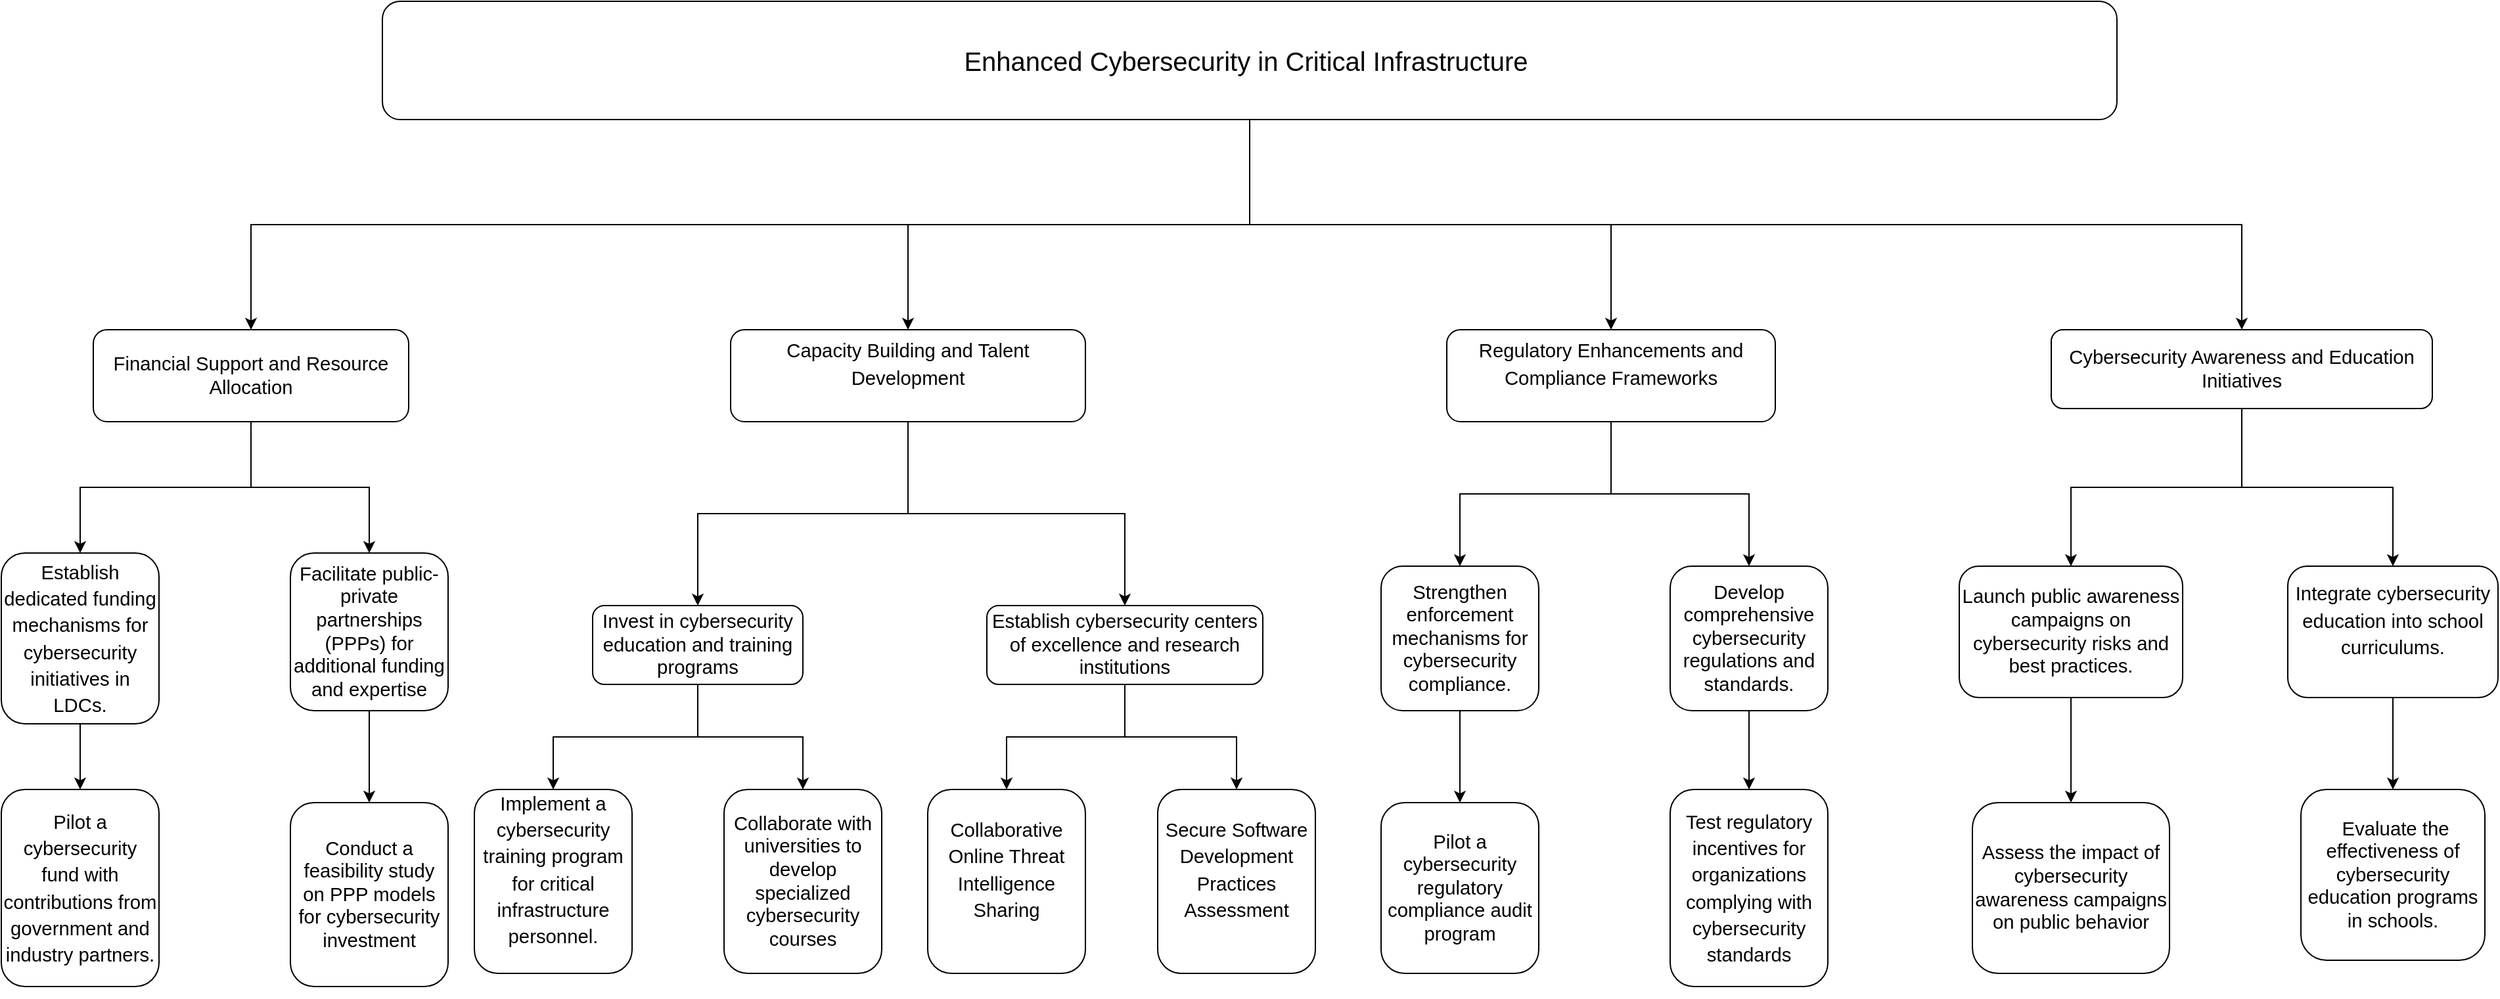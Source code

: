 <mxfile version="24.4.0" type="github">
  <diagram name="Page-1" id="qbcw0_QGkUB2L4nBPmKO">
    <mxGraphModel dx="1678" dy="481" grid="1" gridSize="10" guides="1" tooltips="1" connect="1" arrows="1" fold="1" page="1" pageScale="1" pageWidth="850" pageHeight="1100" background="none" math="0" shadow="0">
      <root>
        <mxCell id="0" />
        <mxCell id="1" parent="0" />
        <mxCell id="e39YhttfQh6g9qLsBfuA-8" value="" style="edgeStyle=orthogonalEdgeStyle;rounded=0;orthogonalLoop=1;jettySize=auto;html=1;" edge="1" parent="1" source="e39YhttfQh6g9qLsBfuA-2" target="e39YhttfQh6g9qLsBfuA-7">
          <mxGeometry relative="1" as="geometry" />
        </mxCell>
        <mxCell id="e39YhttfQh6g9qLsBfuA-10" value="" style="edgeStyle=orthogonalEdgeStyle;rounded=0;orthogonalLoop=1;jettySize=auto;html=1;" edge="1" parent="1" source="e39YhttfQh6g9qLsBfuA-2" target="e39YhttfQh6g9qLsBfuA-9">
          <mxGeometry relative="1" as="geometry" />
        </mxCell>
        <mxCell id="e39YhttfQh6g9qLsBfuA-14" value="" style="edgeStyle=orthogonalEdgeStyle;rounded=0;orthogonalLoop=1;jettySize=auto;html=1;" edge="1" parent="1" source="e39YhttfQh6g9qLsBfuA-2" target="e39YhttfQh6g9qLsBfuA-13">
          <mxGeometry relative="1" as="geometry" />
        </mxCell>
        <mxCell id="e39YhttfQh6g9qLsBfuA-20" value="" style="edgeStyle=orthogonalEdgeStyle;rounded=0;orthogonalLoop=1;jettySize=auto;html=1;" edge="1" parent="1" source="e39YhttfQh6g9qLsBfuA-2" target="e39YhttfQh6g9qLsBfuA-19">
          <mxGeometry relative="1" as="geometry" />
        </mxCell>
        <mxCell id="e39YhttfQh6g9qLsBfuA-2" value="&lt;span id=&quot;docs-internal-guid-f4f1dec3-7fff-86c7-fe9e-d08dac1e3e18&quot; style=&quot;font-size: 20px;&quot;&gt;&lt;span style=&quot;font-size: 20px; font-family: Arial, sans-serif; background-color: transparent; font-variant-numeric: normal; font-variant-east-asian: normal; font-variant-alternates: normal; font-variant-position: normal; vertical-align: baseline; white-space-collapse: preserve;&quot;&gt;Enhanced Cybersecurity in Critical Infrastructure &lt;/span&gt;&lt;/span&gt;" style="whiteSpace=wrap;html=1;gradientDirection=east;rounded=1;fontSize=20;" vertex="1" parent="1">
          <mxGeometry x="-550" y="30" width="1320" height="90" as="geometry" />
        </mxCell>
        <mxCell id="e39YhttfQh6g9qLsBfuA-34" value="" style="edgeStyle=orthogonalEdgeStyle;rounded=0;orthogonalLoop=1;jettySize=auto;html=1;" edge="1" parent="1" source="e39YhttfQh6g9qLsBfuA-7" target="e39YhttfQh6g9qLsBfuA-33">
          <mxGeometry relative="1" as="geometry" />
        </mxCell>
        <mxCell id="e39YhttfQh6g9qLsBfuA-36" value="" style="edgeStyle=orthogonalEdgeStyle;rounded=0;orthogonalLoop=1;jettySize=auto;html=1;" edge="1" parent="1" source="e39YhttfQh6g9qLsBfuA-7" target="e39YhttfQh6g9qLsBfuA-35">
          <mxGeometry relative="1" as="geometry" />
        </mxCell>
        <mxCell id="e39YhttfQh6g9qLsBfuA-7" value="&lt;span id=&quot;docs-internal-guid-b18fc274-7fff-4afe-53f8-195ce8988570&quot;&gt;&lt;p style=&quot;line-height:1.38;margin-top:0pt;margin-bottom:0pt;&quot; dir=&quot;ltr&quot;&gt;&lt;span style=&quot;font-size: 11pt; font-family: Arial, sans-serif; background-color: transparent; font-variant-numeric: normal; font-variant-east-asian: normal; font-variant-alternates: normal; font-variant-position: normal; vertical-align: baseline; white-space-collapse: preserve;&quot;&gt;Regulatory Enhancements and Compliance Frameworks&lt;/span&gt;&lt;/p&gt;&lt;div&gt;&lt;span style=&quot;font-size: 11pt; font-family: Arial, sans-serif; background-color: transparent; font-variant-numeric: normal; font-variant-east-asian: normal; font-variant-alternates: normal; font-variant-position: normal; vertical-align: baseline; white-space-collapse: preserve;&quot;&gt;&lt;br&gt;&lt;/span&gt;&lt;/div&gt;&lt;/span&gt;" style="whiteSpace=wrap;html=1;gradientDirection=east;rounded=1;" vertex="1" parent="1">
          <mxGeometry x="260" y="280" width="250" height="70" as="geometry" />
        </mxCell>
        <mxCell id="e39YhttfQh6g9qLsBfuA-50" value="" style="edgeStyle=orthogonalEdgeStyle;rounded=0;orthogonalLoop=1;jettySize=auto;html=1;" edge="1" parent="1" source="e39YhttfQh6g9qLsBfuA-9" target="e39YhttfQh6g9qLsBfuA-49">
          <mxGeometry relative="1" as="geometry" />
        </mxCell>
        <mxCell id="e39YhttfQh6g9qLsBfuA-52" value="" style="edgeStyle=orthogonalEdgeStyle;rounded=0;orthogonalLoop=1;jettySize=auto;html=1;" edge="1" parent="1" source="e39YhttfQh6g9qLsBfuA-9" target="e39YhttfQh6g9qLsBfuA-51">
          <mxGeometry relative="1" as="geometry" />
        </mxCell>
        <mxCell id="e39YhttfQh6g9qLsBfuA-9" value="&lt;span id=&quot;docs-internal-guid-cc9d6333-7fff-6a8c-3ab8-d3a8226ca76d&quot;&gt;&lt;span style=&quot;font-size: 11pt; font-family: Arial, sans-serif; background-color: transparent; font-variant-numeric: normal; font-variant-east-asian: normal; font-variant-alternates: normal; font-variant-position: normal; vertical-align: baseline; white-space-collapse: preserve;&quot;&gt;Financial Support and Resource Allocation&lt;/span&gt;&lt;/span&gt;" style="whiteSpace=wrap;html=1;gradientDirection=east;rounded=1;" vertex="1" parent="1">
          <mxGeometry x="-770" y="280" width="240" height="70" as="geometry" />
        </mxCell>
        <mxCell id="e39YhttfQh6g9qLsBfuA-42" value="" style="edgeStyle=orthogonalEdgeStyle;rounded=0;orthogonalLoop=1;jettySize=auto;html=1;" edge="1" parent="1" source="e39YhttfQh6g9qLsBfuA-13" target="e39YhttfQh6g9qLsBfuA-41">
          <mxGeometry relative="1" as="geometry" />
        </mxCell>
        <mxCell id="e39YhttfQh6g9qLsBfuA-44" value="" style="edgeStyle=orthogonalEdgeStyle;rounded=0;orthogonalLoop=1;jettySize=auto;html=1;" edge="1" parent="1" source="e39YhttfQh6g9qLsBfuA-13" target="e39YhttfQh6g9qLsBfuA-43">
          <mxGeometry relative="1" as="geometry" />
        </mxCell>
        <mxCell id="e39YhttfQh6g9qLsBfuA-13" value="&lt;span id=&quot;docs-internal-guid-c67d08ce-7fff-69de-2ffb-74023b6b5d5c&quot;&gt;&lt;span style=&quot;font-size: 11pt; font-family: Arial, sans-serif; background-color: transparent; font-variant-numeric: normal; font-variant-east-asian: normal; font-variant-alternates: normal; font-variant-position: normal; vertical-align: baseline; white-space-collapse: preserve;&quot;&gt;Cybersecurity Awareness and Education Initiatives&lt;/span&gt;&lt;/span&gt;" style="whiteSpace=wrap;html=1;gradientDirection=east;rounded=1;" vertex="1" parent="1">
          <mxGeometry x="720" y="280" width="290" height="60" as="geometry" />
        </mxCell>
        <mxCell id="e39YhttfQh6g9qLsBfuA-22" value="" style="edgeStyle=orthogonalEdgeStyle;rounded=0;orthogonalLoop=1;jettySize=auto;html=1;" edge="1" parent="1" source="e39YhttfQh6g9qLsBfuA-19" target="e39YhttfQh6g9qLsBfuA-21">
          <mxGeometry relative="1" as="geometry" />
        </mxCell>
        <mxCell id="e39YhttfQh6g9qLsBfuA-24" value="" style="edgeStyle=orthogonalEdgeStyle;rounded=0;orthogonalLoop=1;jettySize=auto;html=1;" edge="1" parent="1" source="e39YhttfQh6g9qLsBfuA-19" target="e39YhttfQh6g9qLsBfuA-23">
          <mxGeometry relative="1" as="geometry" />
        </mxCell>
        <mxCell id="e39YhttfQh6g9qLsBfuA-19" value="&lt;span id=&quot;docs-internal-guid-990a0c09-7fff-07dc-5c46-0e6442948d26&quot;&gt;&lt;p style=&quot;line-height:1.38;margin-top:0pt;margin-bottom:0pt;&quot; dir=&quot;ltr&quot;&gt;&lt;span style=&quot;font-size: 11pt; font-family: Arial, sans-serif; background-color: transparent; font-variant-numeric: normal; font-variant-east-asian: normal; font-variant-alternates: normal; font-variant-position: normal; vertical-align: baseline; white-space-collapse: preserve;&quot;&gt;Capacity Building and Talent Development&lt;/span&gt;&lt;/p&gt;&lt;div&gt;&lt;span style=&quot;font-size: 11pt; font-family: Arial, sans-serif; background-color: transparent; font-variant-numeric: normal; font-variant-east-asian: normal; font-variant-alternates: normal; font-variant-position: normal; vertical-align: baseline; white-space-collapse: preserve;&quot;&gt;&lt;br&gt;&lt;/span&gt;&lt;/div&gt;&lt;/span&gt;" style="whiteSpace=wrap;html=1;gradientDirection=east;rounded=1;" vertex="1" parent="1">
          <mxGeometry x="-285" y="280" width="270" height="70" as="geometry" />
        </mxCell>
        <mxCell id="e39YhttfQh6g9qLsBfuA-26" value="" style="edgeStyle=orthogonalEdgeStyle;rounded=0;orthogonalLoop=1;jettySize=auto;html=1;" edge="1" parent="1" source="e39YhttfQh6g9qLsBfuA-21" target="e39YhttfQh6g9qLsBfuA-25">
          <mxGeometry relative="1" as="geometry" />
        </mxCell>
        <mxCell id="e39YhttfQh6g9qLsBfuA-28" value="" style="edgeStyle=orthogonalEdgeStyle;rounded=0;orthogonalLoop=1;jettySize=auto;html=1;" edge="1" parent="1" source="e39YhttfQh6g9qLsBfuA-21" target="e39YhttfQh6g9qLsBfuA-27">
          <mxGeometry relative="1" as="geometry" />
        </mxCell>
        <mxCell id="e39YhttfQh6g9qLsBfuA-21" value="&lt;span id=&quot;docs-internal-guid-485b95d7-7fff-4483-19b6-c63915ce63f2&quot;&gt;&lt;span style=&quot;font-size: 11pt; font-family: Arial, sans-serif; background-color: transparent; font-variant-numeric: normal; font-variant-east-asian: normal; font-variant-alternates: normal; font-variant-position: normal; vertical-align: baseline; white-space-collapse: preserve;&quot;&gt;Invest in cybersecurity education and training programs&lt;/span&gt;&lt;/span&gt;" style="whiteSpace=wrap;html=1;gradientDirection=east;rounded=1;" vertex="1" parent="1">
          <mxGeometry x="-390" y="490" width="160" height="60" as="geometry" />
        </mxCell>
        <mxCell id="e39YhttfQh6g9qLsBfuA-30" value="" style="edgeStyle=orthogonalEdgeStyle;rounded=0;orthogonalLoop=1;jettySize=auto;html=1;" edge="1" parent="1" source="e39YhttfQh6g9qLsBfuA-23" target="e39YhttfQh6g9qLsBfuA-29">
          <mxGeometry relative="1" as="geometry" />
        </mxCell>
        <mxCell id="e39YhttfQh6g9qLsBfuA-32" value="" style="edgeStyle=orthogonalEdgeStyle;rounded=0;orthogonalLoop=1;jettySize=auto;html=1;" edge="1" parent="1" source="e39YhttfQh6g9qLsBfuA-23" target="e39YhttfQh6g9qLsBfuA-31">
          <mxGeometry relative="1" as="geometry" />
        </mxCell>
        <mxCell id="e39YhttfQh6g9qLsBfuA-23" value="&lt;span id=&quot;docs-internal-guid-18b46ba3-7fff-d74f-bfe8-685734410107&quot;&gt;&lt;span style=&quot;font-size: 11pt; font-family: Arial, sans-serif; background-color: transparent; font-variant-numeric: normal; font-variant-east-asian: normal; font-variant-alternates: normal; font-variant-position: normal; vertical-align: baseline; white-space-collapse: preserve;&quot;&gt;Establish cybersecurity centers of excellence and research institutions&lt;/span&gt;&lt;/span&gt;" style="whiteSpace=wrap;html=1;gradientDirection=east;rounded=1;" vertex="1" parent="1">
          <mxGeometry x="-90" y="490" width="210" height="60" as="geometry" />
        </mxCell>
        <mxCell id="e39YhttfQh6g9qLsBfuA-25" value="&lt;span id=&quot;docs-internal-guid-861550bc-7fff-abbb-05d8-247e7f832565&quot;&gt;&lt;p style=&quot;line-height:1.38;margin-top:0pt;margin-bottom:0pt;&quot; dir=&quot;ltr&quot;&gt;&lt;span style=&quot;font-size: 11pt; font-family: Arial, sans-serif; background-color: transparent; font-variant-numeric: normal; font-variant-east-asian: normal; font-variant-alternates: normal; font-variant-position: normal; vertical-align: baseline; white-space-collapse: preserve;&quot;&gt;Implement a cybersecurity training program for critical infrastructure personnel.&lt;/span&gt;&lt;/p&gt;&lt;div&gt;&lt;span style=&quot;font-size: 11pt; font-family: Arial, sans-serif; background-color: transparent; font-variant-numeric: normal; font-variant-east-asian: normal; font-variant-alternates: normal; font-variant-position: normal; vertical-align: baseline; white-space-collapse: preserve;&quot;&gt;&lt;br&gt;&lt;/span&gt;&lt;/div&gt;&lt;/span&gt;" style="whiteSpace=wrap;html=1;gradientDirection=east;rounded=1;" vertex="1" parent="1">
          <mxGeometry x="-480" y="630" width="120" height="140" as="geometry" />
        </mxCell>
        <mxCell id="e39YhttfQh6g9qLsBfuA-27" value="&lt;span id=&quot;docs-internal-guid-a274a397-7fff-2ead-f305-4d36a65ef558&quot;&gt;&lt;span style=&quot;font-size: 11pt; font-family: Arial, sans-serif; background-color: transparent; font-variant-numeric: normal; font-variant-east-asian: normal; font-variant-alternates: normal; font-variant-position: normal; vertical-align: baseline; white-space-collapse: preserve;&quot;&gt;Collaborate with universities to develop specialized cybersecurity courses&lt;/span&gt;&lt;/span&gt;" style="whiteSpace=wrap;html=1;gradientDirection=east;rounded=1;" vertex="1" parent="1">
          <mxGeometry x="-290" y="630" width="120" height="140" as="geometry" />
        </mxCell>
        <mxCell id="e39YhttfQh6g9qLsBfuA-29" value="&lt;span id=&quot;docs-internal-guid-a18de563-7fff-5fc9-9cf2-ea263a337493&quot;&gt;&lt;p style=&quot;line-height:1.38;margin-top:0pt;margin-bottom:0pt;&quot; dir=&quot;ltr&quot;&gt;&lt;span style=&quot;font-size: 11pt; font-family: Arial, sans-serif; background-color: transparent; font-variant-numeric: normal; font-variant-east-asian: normal; font-variant-alternates: normal; font-variant-position: normal; vertical-align: baseline; white-space-collapse: preserve;&quot;&gt;Collaborative Online Threat Intelligence Sharing&lt;/span&gt;&lt;/p&gt;&lt;div&gt;&lt;span style=&quot;font-size: 11pt; font-family: Arial, sans-serif; background-color: transparent; font-variant-numeric: normal; font-variant-east-asian: normal; font-variant-alternates: normal; font-variant-position: normal; vertical-align: baseline; white-space-collapse: preserve;&quot;&gt;&lt;br&gt;&lt;/span&gt;&lt;/div&gt;&lt;/span&gt;" style="whiteSpace=wrap;html=1;gradientDirection=east;rounded=1;" vertex="1" parent="1">
          <mxGeometry x="-135" y="630" width="120" height="140" as="geometry" />
        </mxCell>
        <mxCell id="e39YhttfQh6g9qLsBfuA-31" value="&lt;span id=&quot;docs-internal-guid-934dd741-7fff-ac54-7cf5-09e80a9506ce&quot;&gt;&lt;p style=&quot;line-height:1.38;margin-top:0pt;margin-bottom:0pt;&quot; dir=&quot;ltr&quot;&gt;&lt;span style=&quot;font-size: 11pt; font-family: Arial, sans-serif; background-color: transparent; font-variant-numeric: normal; font-variant-east-asian: normal; font-variant-alternates: normal; font-variant-position: normal; vertical-align: baseline; white-space-collapse: preserve;&quot;&gt;Secure Software Development Practices Assessment&lt;/span&gt;&lt;/p&gt;&lt;div&gt;&lt;span style=&quot;font-size: 11pt; font-family: Arial, sans-serif; background-color: transparent; font-variant-numeric: normal; font-variant-east-asian: normal; font-variant-alternates: normal; font-variant-position: normal; vertical-align: baseline; white-space-collapse: preserve;&quot;&gt;&lt;br&gt;&lt;/span&gt;&lt;/div&gt;&lt;/span&gt;" style="whiteSpace=wrap;html=1;gradientDirection=east;rounded=1;" vertex="1" parent="1">
          <mxGeometry x="40" y="630" width="120" height="140" as="geometry" />
        </mxCell>
        <mxCell id="e39YhttfQh6g9qLsBfuA-38" value="" style="edgeStyle=orthogonalEdgeStyle;rounded=0;orthogonalLoop=1;jettySize=auto;html=1;" edge="1" parent="1" source="e39YhttfQh6g9qLsBfuA-33" target="e39YhttfQh6g9qLsBfuA-37">
          <mxGeometry relative="1" as="geometry" />
        </mxCell>
        <mxCell id="e39YhttfQh6g9qLsBfuA-33" value="&lt;span id=&quot;docs-internal-guid-ed263192-7fff-3666-211a-55636b847bee&quot;&gt;&lt;span style=&quot;font-size: 11pt; font-family: Arial, sans-serif; background-color: transparent; font-variant-numeric: normal; font-variant-east-asian: normal; font-variant-alternates: normal; font-variant-position: normal; vertical-align: baseline; white-space-collapse: preserve;&quot;&gt;Strengthen enforcement mechanisms for cybersecurity compliance.&lt;/span&gt;&lt;/span&gt;" style="whiteSpace=wrap;html=1;gradientDirection=east;rounded=1;" vertex="1" parent="1">
          <mxGeometry x="210" y="460" width="120" height="110" as="geometry" />
        </mxCell>
        <mxCell id="e39YhttfQh6g9qLsBfuA-40" value="" style="edgeStyle=orthogonalEdgeStyle;rounded=0;orthogonalLoop=1;jettySize=auto;html=1;" edge="1" parent="1" source="e39YhttfQh6g9qLsBfuA-35" target="e39YhttfQh6g9qLsBfuA-39">
          <mxGeometry relative="1" as="geometry" />
        </mxCell>
        <mxCell id="e39YhttfQh6g9qLsBfuA-35" value="&lt;span id=&quot;docs-internal-guid-513995c7-7fff-01c9-d99b-1a55456af1bd&quot;&gt;&lt;span style=&quot;font-size: 11pt; font-family: Arial, sans-serif; background-color: transparent; font-variant-numeric: normal; font-variant-east-asian: normal; font-variant-alternates: normal; font-variant-position: normal; vertical-align: baseline; white-space-collapse: preserve;&quot;&gt;Develop comprehensive cybersecurity regulations and standards.&lt;/span&gt;&lt;/span&gt;" style="whiteSpace=wrap;html=1;gradientDirection=east;rounded=1;" vertex="1" parent="1">
          <mxGeometry x="430" y="460" width="120" height="110" as="geometry" />
        </mxCell>
        <mxCell id="e39YhttfQh6g9qLsBfuA-37" value="&lt;span id=&quot;docs-internal-guid-ce5683f2-7fff-e18b-a923-ddcb51da9e7b&quot;&gt;&lt;span style=&quot;font-size: 11pt; font-family: Arial, sans-serif; background-color: transparent; font-variant-numeric: normal; font-variant-east-asian: normal; font-variant-alternates: normal; font-variant-position: normal; vertical-align: baseline; white-space-collapse: preserve;&quot;&gt;Pilot a cybersecurity regulatory compliance audit program&lt;/span&gt;&lt;/span&gt;" style="whiteSpace=wrap;html=1;gradientDirection=east;rounded=1;" vertex="1" parent="1">
          <mxGeometry x="210" y="640" width="120" height="130" as="geometry" />
        </mxCell>
        <mxCell id="e39YhttfQh6g9qLsBfuA-39" value="&lt;span id=&quot;docs-internal-guid-d0e1a502-7fff-ab43-f309-67176f202d0d&quot;&gt;&lt;p style=&quot;line-height:1.38;margin-top:0pt;margin-bottom:0pt;&quot; dir=&quot;ltr&quot;&gt;&lt;span style=&quot;font-size: 11pt; font-family: Arial, sans-serif; background-color: transparent; font-variant-numeric: normal; font-variant-east-asian: normal; font-variant-alternates: normal; font-variant-position: normal; vertical-align: baseline; white-space-collapse: preserve;&quot;&gt;Test regulatory incentives for organizations complying with cybersecurity standards&lt;/span&gt;&lt;/p&gt;&lt;/span&gt;" style="whiteSpace=wrap;html=1;gradientDirection=east;rounded=1;" vertex="1" parent="1">
          <mxGeometry x="430" y="630" width="120" height="150" as="geometry" />
        </mxCell>
        <mxCell id="e39YhttfQh6g9qLsBfuA-46" value="" style="edgeStyle=orthogonalEdgeStyle;rounded=0;orthogonalLoop=1;jettySize=auto;html=1;" edge="1" parent="1" source="e39YhttfQh6g9qLsBfuA-41" target="e39YhttfQh6g9qLsBfuA-45">
          <mxGeometry relative="1" as="geometry" />
        </mxCell>
        <mxCell id="e39YhttfQh6g9qLsBfuA-41" value="&lt;span id=&quot;docs-internal-guid-cf354e25-7fff-c3ef-3a1c-7660bfa89c8e&quot;&gt;&lt;span style=&quot;font-size: 11pt; font-family: Arial, sans-serif; background-color: transparent; font-variant-numeric: normal; font-variant-east-asian: normal; font-variant-alternates: normal; font-variant-position: normal; vertical-align: baseline; white-space-collapse: preserve;&quot;&gt;Launch public awareness campaigns on cybersecurity risks and best practices.&lt;/span&gt;&lt;/span&gt;" style="whiteSpace=wrap;html=1;gradientDirection=east;rounded=1;" vertex="1" parent="1">
          <mxGeometry x="650" y="460" width="170" height="100" as="geometry" />
        </mxCell>
        <mxCell id="e39YhttfQh6g9qLsBfuA-48" value="" style="edgeStyle=orthogonalEdgeStyle;rounded=0;orthogonalLoop=1;jettySize=auto;html=1;" edge="1" parent="1" source="e39YhttfQh6g9qLsBfuA-43" target="e39YhttfQh6g9qLsBfuA-47">
          <mxGeometry relative="1" as="geometry" />
        </mxCell>
        <mxCell id="e39YhttfQh6g9qLsBfuA-43" value="&lt;span id=&quot;docs-internal-guid-c8c7d9c8-7fff-d447-547a-dbfac3b9292c&quot;&gt;&lt;p style=&quot;line-height:1.38;margin-top:0pt;margin-bottom:0pt;&quot; dir=&quot;ltr&quot;&gt;&lt;span style=&quot;font-size: 11pt; font-family: Arial, sans-serif; background-color: transparent; font-variant-numeric: normal; font-variant-east-asian: normal; font-variant-alternates: normal; font-variant-position: normal; vertical-align: baseline; white-space-collapse: preserve;&quot;&gt;Integrate cybersecurity education into school curriculums.&lt;/span&gt;&lt;/p&gt;&lt;div&gt;&lt;span style=&quot;font-size: 11pt; font-family: Arial, sans-serif; background-color: transparent; font-variant-numeric: normal; font-variant-east-asian: normal; font-variant-alternates: normal; font-variant-position: normal; vertical-align: baseline; white-space-collapse: preserve;&quot;&gt;&lt;br&gt;&lt;/span&gt;&lt;/div&gt;&lt;/span&gt;" style="whiteSpace=wrap;html=1;gradientDirection=east;rounded=1;" vertex="1" parent="1">
          <mxGeometry x="900" y="460" width="160" height="100" as="geometry" />
        </mxCell>
        <mxCell id="e39YhttfQh6g9qLsBfuA-45" value="&lt;span id=&quot;docs-internal-guid-0482f464-7fff-a9f4-48f2-db3c558f9bbc&quot;&gt;&lt;span style=&quot;font-size: 11pt; font-family: Arial, sans-serif; background-color: transparent; font-variant-numeric: normal; font-variant-east-asian: normal; font-variant-alternates: normal; font-variant-position: normal; vertical-align: baseline; white-space-collapse: preserve;&quot;&gt;Assess the impact of cybersecurity awareness campaigns on public behavior&lt;/span&gt;&lt;/span&gt;" style="whiteSpace=wrap;html=1;gradientDirection=east;rounded=1;" vertex="1" parent="1">
          <mxGeometry x="660" y="640" width="150" height="130" as="geometry" />
        </mxCell>
        <mxCell id="e39YhttfQh6g9qLsBfuA-47" value="&lt;span id=&quot;docs-internal-guid-2e34db33-7fff-ea21-81cc-e6a39b920216&quot;&gt;&lt;span style=&quot;font-size: 11pt; font-family: Arial, sans-serif; background-color: transparent; font-variant-numeric: normal; font-variant-east-asian: normal; font-variant-alternates: normal; font-variant-position: normal; vertical-align: baseline; white-space-collapse: preserve;&quot;&gt;&amp;nbsp;Evaluate the effectiveness of cybersecurity education programs in schools.&lt;/span&gt;&lt;/span&gt;" style="whiteSpace=wrap;html=1;gradientDirection=east;rounded=1;" vertex="1" parent="1">
          <mxGeometry x="910" y="630" width="140" height="130" as="geometry" />
        </mxCell>
        <mxCell id="e39YhttfQh6g9qLsBfuA-57" value="" style="edgeStyle=orthogonalEdgeStyle;rounded=0;orthogonalLoop=1;jettySize=auto;html=1;" edge="1" parent="1" source="e39YhttfQh6g9qLsBfuA-49" target="e39YhttfQh6g9qLsBfuA-56">
          <mxGeometry relative="1" as="geometry" />
        </mxCell>
        <mxCell id="e39YhttfQh6g9qLsBfuA-49" value="&lt;span id=&quot;docs-internal-guid-2f7bb394-7fff-3855-d8e7-b69b01903676&quot;&gt;&lt;p style=&quot;line-height:1.38;margin-top:0pt;margin-bottom:0pt;&quot; dir=&quot;ltr&quot;&gt;&lt;span style=&quot;font-size: 11pt; font-family: Arial, sans-serif; background-color: transparent; font-variant-numeric: normal; font-variant-east-asian: normal; font-variant-alternates: normal; font-variant-position: normal; vertical-align: baseline; white-space-collapse: preserve;&quot;&gt;Establish dedicated funding mechanisms for cybersecurity initiatives in LDCs.&lt;/span&gt;&lt;/p&gt;&lt;/span&gt;" style="whiteSpace=wrap;html=1;gradientDirection=east;rounded=1;" vertex="1" parent="1">
          <mxGeometry x="-840" y="450" width="120" height="130" as="geometry" />
        </mxCell>
        <mxCell id="e39YhttfQh6g9qLsBfuA-54" value="" style="edgeStyle=orthogonalEdgeStyle;rounded=0;orthogonalLoop=1;jettySize=auto;html=1;" edge="1" parent="1" source="e39YhttfQh6g9qLsBfuA-51" target="e39YhttfQh6g9qLsBfuA-53">
          <mxGeometry relative="1" as="geometry" />
        </mxCell>
        <mxCell id="e39YhttfQh6g9qLsBfuA-51" value="&lt;span id=&quot;docs-internal-guid-90c6f7d4-7fff-41e3-8f56-fdc69a248659&quot;&gt;&lt;span style=&quot;font-size: 11pt; font-family: Arial, sans-serif; background-color: transparent; font-variant-numeric: normal; font-variant-east-asian: normal; font-variant-alternates: normal; font-variant-position: normal; vertical-align: baseline; white-space-collapse: preserve;&quot;&gt;Facilitate public-private partnerships (PPPs) for additional funding and expertise&lt;/span&gt;&lt;/span&gt;" style="whiteSpace=wrap;html=1;gradientDirection=east;rounded=1;" vertex="1" parent="1">
          <mxGeometry x="-620" y="450" width="120" height="120" as="geometry" />
        </mxCell>
        <mxCell id="e39YhttfQh6g9qLsBfuA-53" value="&lt;span id=&quot;docs-internal-guid-cb253c04-7fff-3789-d064-6e96a74ed2ee&quot;&gt;&lt;span style=&quot;font-size: 11pt; font-family: Arial, sans-serif; background-color: transparent; font-variant-numeric: normal; font-variant-east-asian: normal; font-variant-alternates: normal; font-variant-position: normal; vertical-align: baseline; white-space-collapse: preserve;&quot;&gt;Conduct a feasibility study on PPP models for cybersecurity investment&lt;/span&gt;&lt;/span&gt;" style="whiteSpace=wrap;html=1;gradientDirection=east;rounded=1;" vertex="1" parent="1">
          <mxGeometry x="-620" y="640" width="120" height="140" as="geometry" />
        </mxCell>
        <mxCell id="e39YhttfQh6g9qLsBfuA-56" value="&lt;span id=&quot;docs-internal-guid-68546e77-7fff-a527-8d31-925bb36ac889&quot;&gt;&lt;p style=&quot;line-height:1.38;margin-top:0pt;margin-bottom:0pt;&quot; dir=&quot;ltr&quot;&gt;&lt;span style=&quot;font-size: 11pt; font-family: Arial, sans-serif; background-color: transparent; font-variant-numeric: normal; font-variant-east-asian: normal; font-variant-alternates: normal; font-variant-position: normal; vertical-align: baseline; white-space-collapse: preserve;&quot;&gt;Pilot a cybersecurity fund with contributions from government and industry partners.&lt;/span&gt;&lt;/p&gt;&lt;/span&gt;" style="whiteSpace=wrap;html=1;gradientDirection=east;rounded=1;" vertex="1" parent="1">
          <mxGeometry x="-840" y="630" width="120" height="150" as="geometry" />
        </mxCell>
        <mxCell id="e39YhttfQh6g9qLsBfuA-58" style="edgeStyle=orthogonalEdgeStyle;rounded=0;orthogonalLoop=1;jettySize=auto;html=1;exitX=0.5;exitY=1;exitDx=0;exitDy=0;" edge="1" parent="1" source="e39YhttfQh6g9qLsBfuA-56" target="e39YhttfQh6g9qLsBfuA-56">
          <mxGeometry relative="1" as="geometry" />
        </mxCell>
      </root>
    </mxGraphModel>
  </diagram>
</mxfile>

